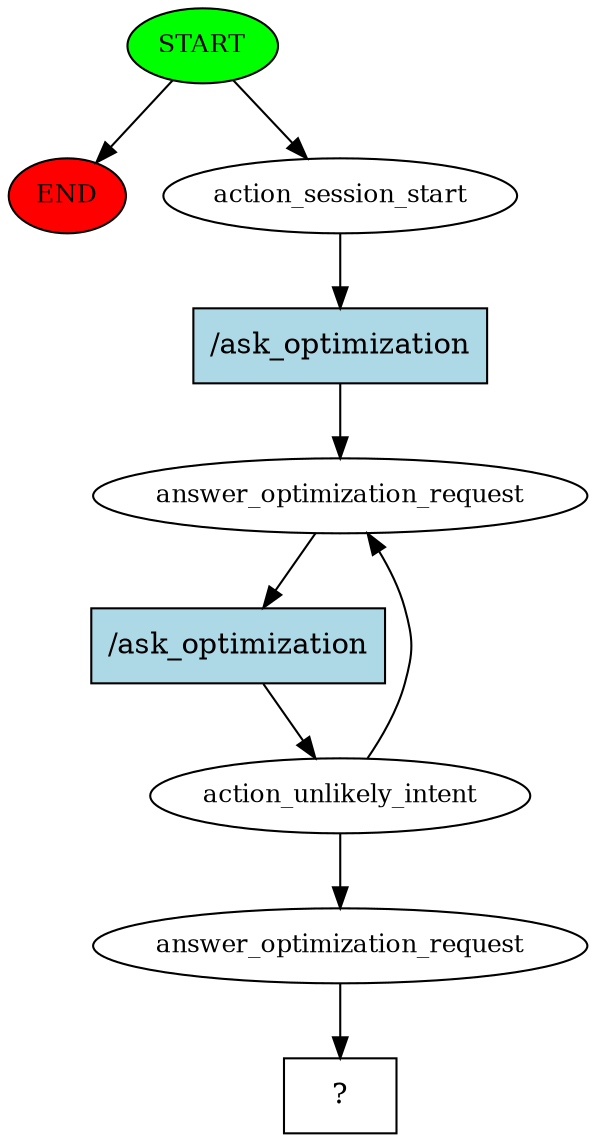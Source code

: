 digraph  {
0 [class="start active", fillcolor=green, fontsize=12, label=START, style=filled];
"-1" [class=end, fillcolor=red, fontsize=12, label=END, style=filled];
1 [class=active, fontsize=12, label=action_session_start];
2 [class=active, fontsize=12, label=answer_optimization_request];
3 [class=active, fontsize=12, label=action_unlikely_intent];
8 [class=active, fontsize=12, label=answer_optimization_request];
9 [class="intent dashed active", label="  ?  ", shape=rect];
10 [class="intent active", fillcolor=lightblue, label="/ask_optimization", shape=rect, style=filled];
11 [class="intent active", fillcolor=lightblue, label="/ask_optimization", shape=rect, style=filled];
0 -> "-1"  [class="", key=NONE, label=""];
0 -> 1  [class=active, key=NONE, label=""];
1 -> 10  [class=active, key=0];
2 -> 11  [class=active, key=0];
3 -> 2  [class=active, key=NONE, label=""];
3 -> 8  [class=active, key=NONE, label=""];
8 -> 9  [class=active, key=NONE, label=""];
10 -> 2  [class=active, key=0];
11 -> 3  [class=active, key=0];
}
